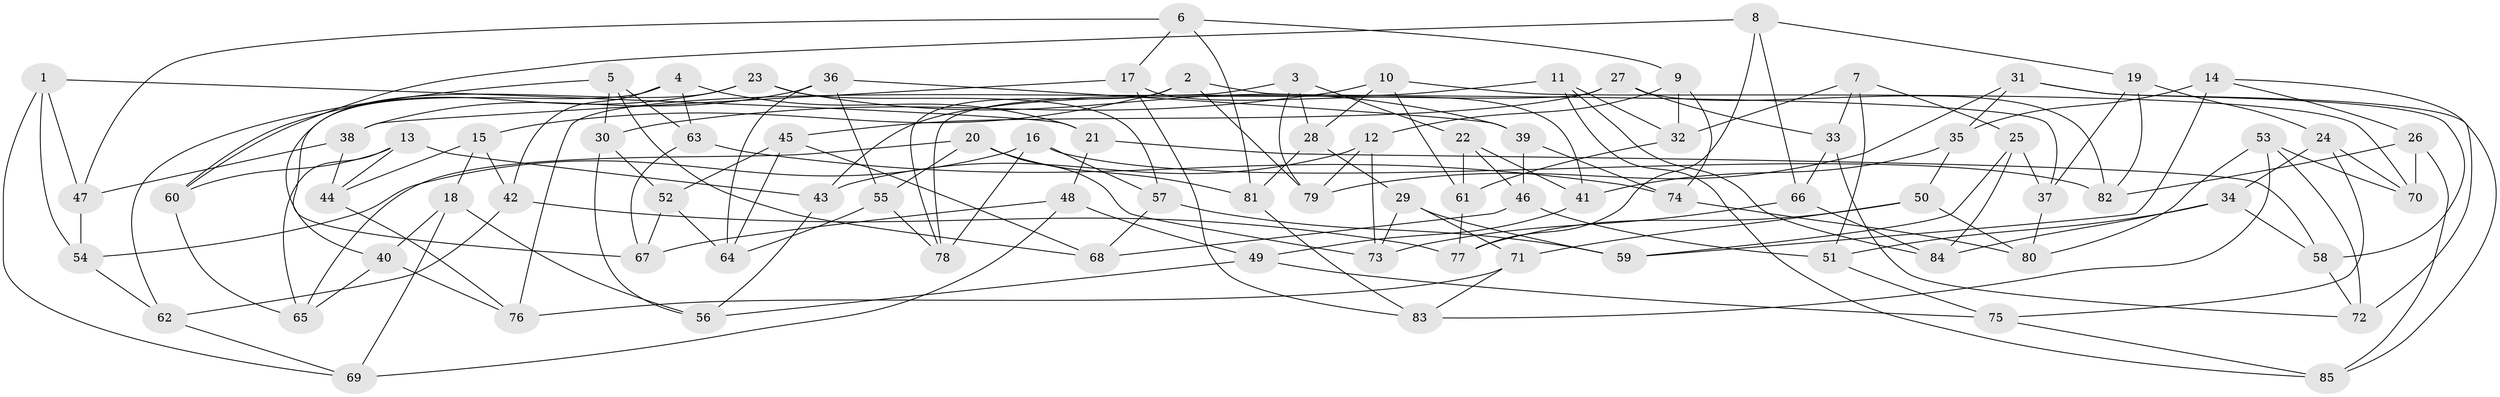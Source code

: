 // Generated by graph-tools (version 1.1) at 2025/50/03/09/25 03:50:54]
// undirected, 85 vertices, 170 edges
graph export_dot {
graph [start="1"]
  node [color=gray90,style=filled];
  1;
  2;
  3;
  4;
  5;
  6;
  7;
  8;
  9;
  10;
  11;
  12;
  13;
  14;
  15;
  16;
  17;
  18;
  19;
  20;
  21;
  22;
  23;
  24;
  25;
  26;
  27;
  28;
  29;
  30;
  31;
  32;
  33;
  34;
  35;
  36;
  37;
  38;
  39;
  40;
  41;
  42;
  43;
  44;
  45;
  46;
  47;
  48;
  49;
  50;
  51;
  52;
  53;
  54;
  55;
  56;
  57;
  58;
  59;
  60;
  61;
  62;
  63;
  64;
  65;
  66;
  67;
  68;
  69;
  70;
  71;
  72;
  73;
  74;
  75;
  76;
  77;
  78;
  79;
  80;
  81;
  82;
  83;
  84;
  85;
  1 -- 47;
  1 -- 21;
  1 -- 69;
  1 -- 54;
  2 -- 79;
  2 -- 78;
  2 -- 15;
  2 -- 37;
  3 -- 76;
  3 -- 79;
  3 -- 22;
  3 -- 28;
  4 -- 67;
  4 -- 21;
  4 -- 63;
  4 -- 42;
  5 -- 62;
  5 -- 30;
  5 -- 63;
  5 -- 68;
  6 -- 81;
  6 -- 9;
  6 -- 17;
  6 -- 47;
  7 -- 51;
  7 -- 32;
  7 -- 25;
  7 -- 33;
  8 -- 66;
  8 -- 60;
  8 -- 77;
  8 -- 19;
  9 -- 32;
  9 -- 12;
  9 -- 74;
  10 -- 61;
  10 -- 28;
  10 -- 30;
  10 -- 70;
  11 -- 43;
  11 -- 84;
  11 -- 85;
  11 -- 32;
  12 -- 73;
  12 -- 79;
  12 -- 43;
  13 -- 43;
  13 -- 65;
  13 -- 44;
  13 -- 60;
  14 -- 26;
  14 -- 35;
  14 -- 59;
  14 -- 72;
  15 -- 18;
  15 -- 44;
  15 -- 42;
  16 -- 78;
  16 -- 54;
  16 -- 82;
  16 -- 57;
  17 -- 83;
  17 -- 41;
  17 -- 38;
  18 -- 40;
  18 -- 56;
  18 -- 69;
  19 -- 37;
  19 -- 24;
  19 -- 82;
  20 -- 81;
  20 -- 65;
  20 -- 73;
  20 -- 55;
  21 -- 58;
  21 -- 48;
  22 -- 41;
  22 -- 61;
  22 -- 46;
  23 -- 60;
  23 -- 40;
  23 -- 57;
  23 -- 39;
  24 -- 70;
  24 -- 34;
  24 -- 75;
  25 -- 84;
  25 -- 59;
  25 -- 37;
  26 -- 70;
  26 -- 82;
  26 -- 85;
  27 -- 78;
  27 -- 82;
  27 -- 45;
  27 -- 33;
  28 -- 29;
  28 -- 81;
  29 -- 59;
  29 -- 73;
  29 -- 71;
  30 -- 52;
  30 -- 56;
  31 -- 79;
  31 -- 85;
  31 -- 35;
  31 -- 58;
  32 -- 61;
  33 -- 66;
  33 -- 72;
  34 -- 51;
  34 -- 58;
  34 -- 84;
  35 -- 41;
  35 -- 50;
  36 -- 38;
  36 -- 39;
  36 -- 55;
  36 -- 64;
  37 -- 80;
  38 -- 47;
  38 -- 44;
  39 -- 46;
  39 -- 74;
  40 -- 65;
  40 -- 76;
  41 -- 49;
  42 -- 62;
  42 -- 77;
  43 -- 56;
  44 -- 76;
  45 -- 64;
  45 -- 52;
  45 -- 68;
  46 -- 68;
  46 -- 51;
  47 -- 54;
  48 -- 69;
  48 -- 67;
  48 -- 49;
  49 -- 56;
  49 -- 75;
  50 -- 77;
  50 -- 71;
  50 -- 80;
  51 -- 75;
  52 -- 67;
  52 -- 64;
  53 -- 70;
  53 -- 80;
  53 -- 83;
  53 -- 72;
  54 -- 62;
  55 -- 78;
  55 -- 64;
  57 -- 59;
  57 -- 68;
  58 -- 72;
  60 -- 65;
  61 -- 77;
  62 -- 69;
  63 -- 74;
  63 -- 67;
  66 -- 73;
  66 -- 84;
  71 -- 83;
  71 -- 76;
  74 -- 80;
  75 -- 85;
  81 -- 83;
}
